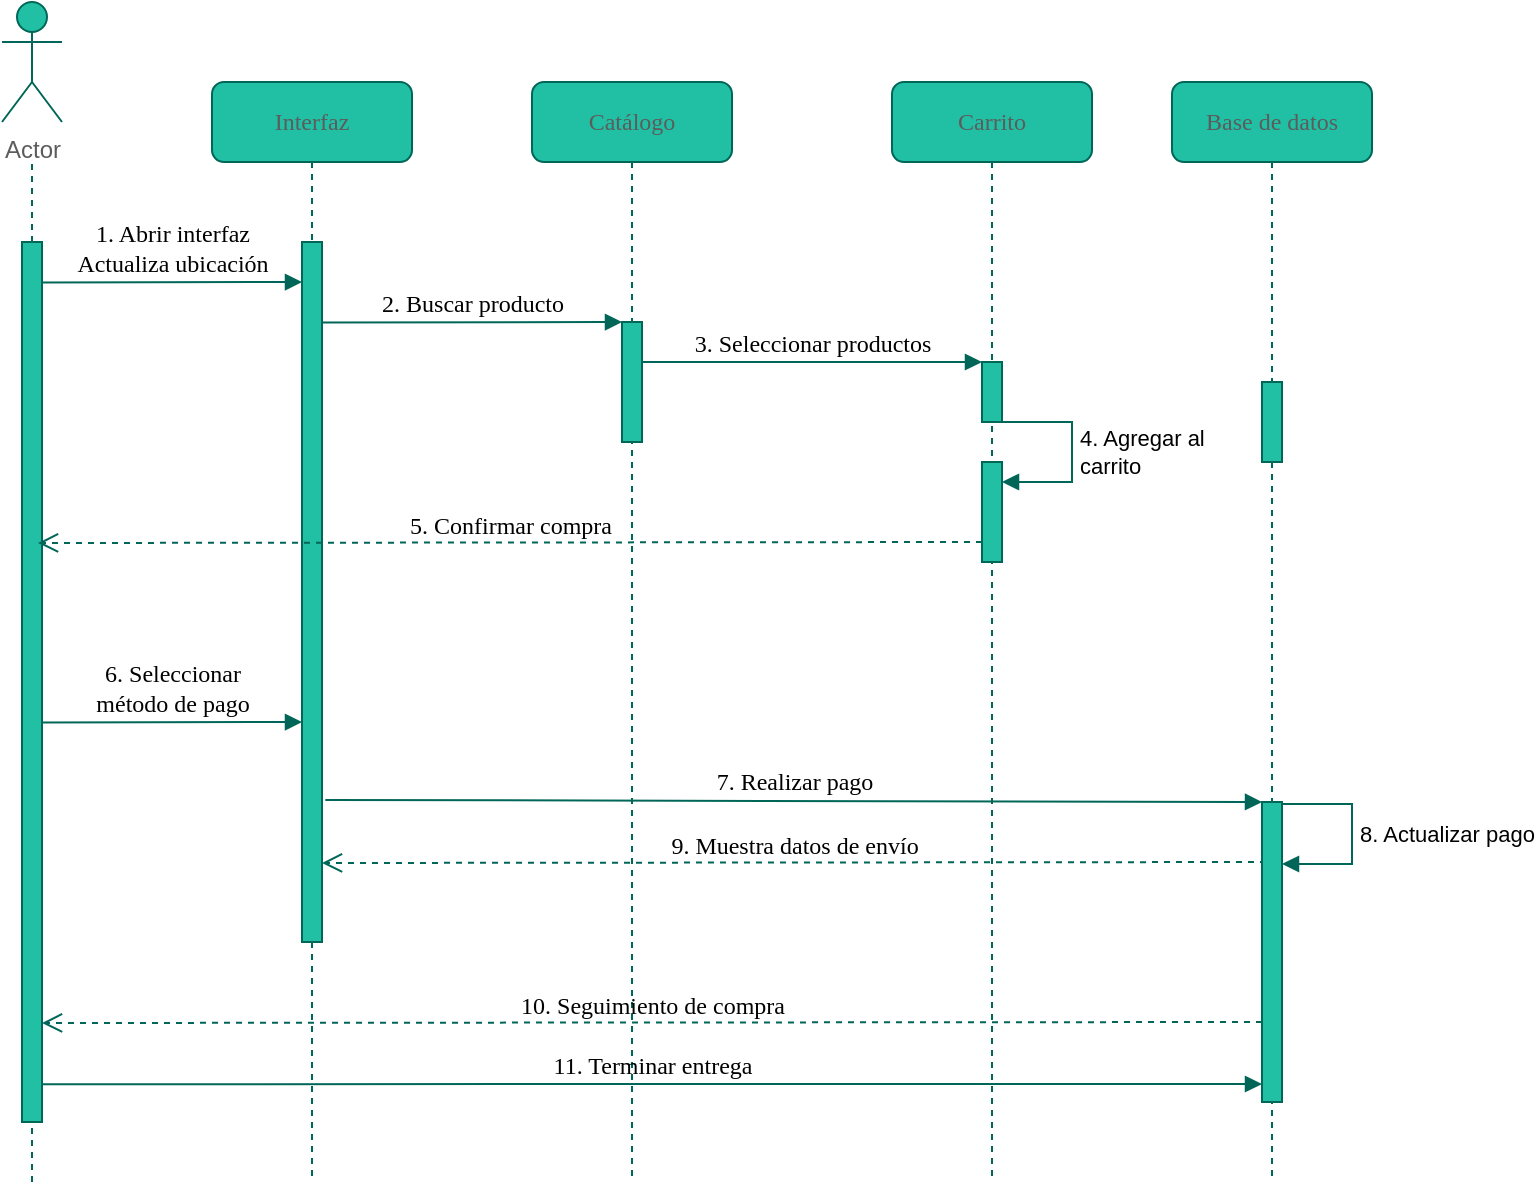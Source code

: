 <mxfile version="26.2.4">
  <diagram name="Page-1" id="13e1069c-82ec-6db2-03f1-153e76fe0fe0">
    <mxGraphModel dx="1580" dy="862" grid="1" gridSize="10" guides="1" tooltips="1" connect="1" arrows="1" fold="1" page="1" pageScale="1" pageWidth="1100" pageHeight="850" background="none" math="0" shadow="0">
      <root>
        <mxCell id="0" />
        <mxCell id="1" parent="0" />
        <mxCell id="7baba1c4bc27f4b0-2" value="Interfaz" style="shape=umlLifeline;perimeter=lifelinePerimeter;whiteSpace=wrap;html=1;container=1;collapsible=0;recursiveResize=0;outlineConnect=0;rounded=1;shadow=0;comic=0;labelBackgroundColor=none;strokeWidth=1;fontFamily=Verdana;fontSize=12;align=center;fillColor=#21C0A5;strokeColor=#006658;fontColor=#5C5C5C;" parent="1" vertex="1">
          <mxGeometry x="145" y="80" width="100" height="550" as="geometry" />
        </mxCell>
        <mxCell id="7baba1c4bc27f4b0-10" value="" style="html=1;points=[];perimeter=orthogonalPerimeter;rounded=0;shadow=0;comic=0;labelBackgroundColor=none;strokeWidth=1;fontFamily=Verdana;fontSize=12;align=center;fillColor=#21C0A5;strokeColor=#006658;fontColor=#5C5C5C;" parent="7baba1c4bc27f4b0-2" vertex="1">
          <mxGeometry x="45" y="80" width="10" height="350" as="geometry" />
        </mxCell>
        <mxCell id="7baba1c4bc27f4b0-11" value="1. Abrir interfaz&lt;div&gt;Actualiza ubicación&lt;/div&gt;" style="html=1;verticalAlign=bottom;endArrow=block;entryX=0;entryY=0;labelBackgroundColor=none;fontFamily=Verdana;fontSize=12;edgeStyle=elbowEdgeStyle;elbow=vertical;strokeColor=#006658;fontColor=default;" parent="7baba1c4bc27f4b0-2" edge="1">
          <mxGeometry relative="1" as="geometry">
            <mxPoint x="-85" y="100.2" as="sourcePoint" />
            <mxPoint x="45" y="100" as="targetPoint" />
          </mxGeometry>
        </mxCell>
        <mxCell id="b7Zmeeu4n3e-tsLZGdOd-5" value="6. Seleccionar&lt;br&gt;método de pago" style="html=1;verticalAlign=bottom;endArrow=block;entryX=0;entryY=0;labelBackgroundColor=none;fontFamily=Verdana;fontSize=12;edgeStyle=elbowEdgeStyle;elbow=vertical;strokeColor=#006658;fontColor=default;" edge="1" parent="7baba1c4bc27f4b0-2">
          <mxGeometry relative="1" as="geometry">
            <mxPoint x="-85" y="320.2" as="sourcePoint" />
            <mxPoint x="45" y="320" as="targetPoint" />
          </mxGeometry>
        </mxCell>
        <mxCell id="7baba1c4bc27f4b0-3" value="Catálogo" style="shape=umlLifeline;perimeter=lifelinePerimeter;whiteSpace=wrap;html=1;container=1;collapsible=0;recursiveResize=0;outlineConnect=0;rounded=1;shadow=0;comic=0;labelBackgroundColor=none;strokeWidth=1;fontFamily=Verdana;fontSize=12;align=center;fillColor=#21C0A5;strokeColor=#006658;fontColor=#5C5C5C;" parent="1" vertex="1">
          <mxGeometry x="305" y="80" width="100" height="550" as="geometry" />
        </mxCell>
        <mxCell id="7baba1c4bc27f4b0-13" value="" style="html=1;points=[];perimeter=orthogonalPerimeter;rounded=0;shadow=0;comic=0;labelBackgroundColor=none;strokeWidth=1;fontFamily=Verdana;fontSize=12;align=center;fillColor=#21C0A5;strokeColor=#006658;fontColor=#5C5C5C;" parent="7baba1c4bc27f4b0-3" vertex="1">
          <mxGeometry x="45" y="120" width="10" height="60" as="geometry" />
        </mxCell>
        <mxCell id="7baba1c4bc27f4b0-14" value="2. Buscar producto" style="html=1;verticalAlign=bottom;endArrow=block;entryX=0;entryY=0;labelBackgroundColor=none;fontFamily=Verdana;fontSize=12;edgeStyle=elbowEdgeStyle;elbow=vertical;strokeColor=#006658;fontColor=default;" parent="7baba1c4bc27f4b0-3" edge="1">
          <mxGeometry relative="1" as="geometry">
            <mxPoint x="-105" y="120.2" as="sourcePoint" />
            <mxPoint x="45" y="120.0" as="targetPoint" />
          </mxGeometry>
        </mxCell>
        <mxCell id="7baba1c4bc27f4b0-4" value="Carrito" style="shape=umlLifeline;perimeter=lifelinePerimeter;whiteSpace=wrap;html=1;container=1;collapsible=0;recursiveResize=0;outlineConnect=0;rounded=1;shadow=0;comic=0;labelBackgroundColor=none;strokeWidth=1;fontFamily=Verdana;fontSize=12;align=center;fillColor=#21C0A5;strokeColor=#006658;fontColor=#5C5C5C;" parent="1" vertex="1">
          <mxGeometry x="485" y="80" width="100" height="550" as="geometry" />
        </mxCell>
        <mxCell id="gSFl9IcKqL7DU1eWFif7-3" value="" style="html=1;points=[];perimeter=orthogonalPerimeter;rounded=0;shadow=0;comic=0;labelBackgroundColor=none;strokeWidth=1;fontFamily=Verdana;fontSize=12;align=center;fillColor=#21C0A5;strokeColor=#006658;fontColor=#5C5C5C;" parent="7baba1c4bc27f4b0-4" vertex="1">
          <mxGeometry x="45" y="190" width="10" height="50" as="geometry" />
        </mxCell>
        <mxCell id="b7Zmeeu4n3e-tsLZGdOd-1" value="4. Agregar al&lt;br&gt;carrito" style="html=1;align=left;spacingLeft=2;endArrow=block;rounded=0;edgeStyle=orthogonalEdgeStyle;curved=0;rounded=0;exitX=0.972;exitY=0.955;exitDx=0;exitDy=0;exitPerimeter=0;labelBackgroundColor=none;strokeColor=#006658;fontColor=default;" edge="1" parent="7baba1c4bc27f4b0-4" source="7baba1c4bc27f4b0-16">
          <mxGeometry x="0.009" relative="1" as="geometry">
            <mxPoint x="60" y="170" as="sourcePoint" />
            <Array as="points">
              <mxPoint x="55" y="170" />
              <mxPoint x="90" y="170" />
              <mxPoint x="90" y="200" />
            </Array>
            <mxPoint x="55" y="200" as="targetPoint" />
            <mxPoint as="offset" />
          </mxGeometry>
        </mxCell>
        <mxCell id="b7Zmeeu4n3e-tsLZGdOd-7" value="9. Muestra datos de envío" style="html=1;verticalAlign=bottom;endArrow=open;dashed=1;endSize=8;labelBackgroundColor=none;fontFamily=Verdana;fontSize=12;edgeStyle=elbowEdgeStyle;elbow=vertical;entryX=0.8;entryY=0.01;entryDx=0;entryDy=0;entryPerimeter=0;strokeColor=#006658;fontColor=default;" edge="1" parent="7baba1c4bc27f4b0-4">
          <mxGeometry x="0.001" relative="1" as="geometry">
            <mxPoint x="-285" y="391" as="targetPoint" />
            <Array as="points" />
            <mxPoint x="187" y="390" as="sourcePoint" />
            <mxPoint as="offset" />
          </mxGeometry>
        </mxCell>
        <mxCell id="7baba1c4bc27f4b0-5" value="Base de datos" style="shape=umlLifeline;perimeter=lifelinePerimeter;whiteSpace=wrap;html=1;container=1;collapsible=0;recursiveResize=0;outlineConnect=0;rounded=1;shadow=0;comic=0;labelBackgroundColor=none;strokeWidth=1;fontFamily=Verdana;fontSize=12;align=center;fillColor=#21C0A5;strokeColor=#006658;fontColor=#5C5C5C;" parent="1" vertex="1">
          <mxGeometry x="625" y="80" width="100" height="550" as="geometry" />
        </mxCell>
        <mxCell id="7baba1c4bc27f4b0-22" value="" style="html=1;points=[];perimeter=orthogonalPerimeter;rounded=0;shadow=0;comic=0;labelBackgroundColor=none;strokeWidth=1;fontFamily=Verdana;fontSize=12;align=center;fillColor=#21C0A5;strokeColor=#006658;fontColor=#5C5C5C;" parent="7baba1c4bc27f4b0-5" vertex="1">
          <mxGeometry x="45" y="360" width="10" height="150" as="geometry" />
        </mxCell>
        <mxCell id="b7Zmeeu4n3e-tsLZGdOd-6" value="8. Actualizar pago" style="html=1;align=left;spacingLeft=2;endArrow=block;rounded=0;edgeStyle=orthogonalEdgeStyle;curved=0;rounded=0;exitX=0.972;exitY=0.955;exitDx=0;exitDy=0;exitPerimeter=0;labelBackgroundColor=none;strokeColor=#006658;fontColor=default;" edge="1" parent="7baba1c4bc27f4b0-5">
          <mxGeometry x="0.009" relative="1" as="geometry">
            <mxPoint x="55" y="360" as="sourcePoint" />
            <Array as="points">
              <mxPoint x="55" y="361" />
              <mxPoint x="90" y="361" />
              <mxPoint x="90" y="391" />
            </Array>
            <mxPoint x="55" y="391" as="targetPoint" />
            <mxPoint as="offset" />
          </mxGeometry>
        </mxCell>
        <mxCell id="b7Zmeeu4n3e-tsLZGdOd-9" value="11. Terminar entrega" style="html=1;verticalAlign=bottom;endArrow=block;entryX=0;entryY=0;labelBackgroundColor=none;fontFamily=Verdana;fontSize=12;exitX=0.936;exitY=0.957;exitDx=0;exitDy=0;exitPerimeter=0;strokeColor=#006658;fontColor=default;" edge="1" parent="7baba1c4bc27f4b0-5" source="7baba1c4bc27f4b0-9">
          <mxGeometry relative="1" as="geometry">
            <mxPoint x="-555" y="500" as="sourcePoint" />
            <mxPoint x="45" y="501" as="targetPoint" />
          </mxGeometry>
        </mxCell>
        <mxCell id="7baba1c4bc27f4b0-16" value="" style="html=1;points=[];perimeter=orthogonalPerimeter;rounded=0;shadow=0;comic=0;labelBackgroundColor=none;strokeWidth=1;fontFamily=Verdana;fontSize=12;align=center;fillColor=#21C0A5;strokeColor=#006658;fontColor=#5C5C5C;" parent="1" vertex="1">
          <mxGeometry x="530" y="220" width="10" height="30" as="geometry" />
        </mxCell>
        <mxCell id="7baba1c4bc27f4b0-17" value="3. Seleccionar productos" style="html=1;verticalAlign=bottom;endArrow=block;labelBackgroundColor=none;fontFamily=Verdana;fontSize=12;edgeStyle=elbowEdgeStyle;elbow=vertical;strokeColor=#006658;fontColor=default;" parent="1" source="7baba1c4bc27f4b0-13" target="7baba1c4bc27f4b0-16" edge="1">
          <mxGeometry relative="1" as="geometry">
            <mxPoint x="415" y="220" as="sourcePoint" />
            <Array as="points">
              <mxPoint x="365" y="220" />
            </Array>
          </mxGeometry>
        </mxCell>
        <mxCell id="7baba1c4bc27f4b0-19" value="" style="html=1;points=[];perimeter=orthogonalPerimeter;rounded=0;shadow=0;comic=0;labelBackgroundColor=none;strokeWidth=1;fontFamily=Verdana;fontSize=12;align=center;fillColor=#21C0A5;strokeColor=#006658;fontColor=#5C5C5C;" parent="1" vertex="1">
          <mxGeometry x="670" y="230" width="10" height="40" as="geometry" />
        </mxCell>
        <mxCell id="b7Zmeeu4n3e-tsLZGdOd-4" value="" style="endArrow=none;dashed=1;html=1;rounded=0;labelBackgroundColor=none;strokeColor=#006658;fontColor=default;" edge="1" parent="1">
          <mxGeometry width="50" height="50" relative="1" as="geometry">
            <mxPoint x="55" y="630" as="sourcePoint" />
            <mxPoint x="55" y="410" as="targetPoint" />
          </mxGeometry>
        </mxCell>
        <mxCell id="7baba1c4bc27f4b0-23" value="7. Realizar pago" style="html=1;verticalAlign=bottom;endArrow=block;entryX=0;entryY=0;labelBackgroundColor=none;fontFamily=Verdana;fontSize=12;exitX=1.167;exitY=0.797;exitDx=0;exitDy=0;exitPerimeter=0;strokeColor=#006658;fontColor=default;" parent="1" source="7baba1c4bc27f4b0-10" target="7baba1c4bc27f4b0-22" edge="1">
          <mxGeometry relative="1" as="geometry">
            <mxPoint x="205" y="440" as="sourcePoint" />
          </mxGeometry>
        </mxCell>
        <mxCell id="gSFl9IcKqL7DU1eWFif7-1" value="Actor" style="shape=umlActor;verticalLabelPosition=bottom;verticalAlign=top;html=1;outlineConnect=0;labelBackgroundColor=none;fillColor=#21C0A5;strokeColor=#006658;fontColor=#5C5C5C;" parent="1" vertex="1">
          <mxGeometry x="40" y="40" width="30" height="60" as="geometry" />
        </mxCell>
        <mxCell id="gSFl9IcKqL7DU1eWFif7-2" value="" style="endArrow=none;dashed=1;html=1;rounded=0;labelBackgroundColor=none;strokeColor=#006658;fontColor=default;" parent="1" edge="1">
          <mxGeometry width="50" height="50" relative="1" as="geometry">
            <mxPoint x="55" y="310" as="sourcePoint" />
            <mxPoint x="55" y="120" as="targetPoint" />
          </mxGeometry>
        </mxCell>
        <mxCell id="7baba1c4bc27f4b0-9" value="" style="html=1;points=[];perimeter=orthogonalPerimeter;rounded=0;shadow=0;comic=0;labelBackgroundColor=none;strokeWidth=1;fontFamily=Verdana;fontSize=12;align=center;fillColor=#21C0A5;strokeColor=#006658;fontColor=#5C5C5C;" parent="1" vertex="1">
          <mxGeometry x="50" y="160" width="10" height="440" as="geometry" />
        </mxCell>
        <mxCell id="7baba1c4bc27f4b0-30" value="5. Confirmar compra" style="html=1;verticalAlign=bottom;endArrow=open;dashed=1;endSize=8;labelBackgroundColor=none;fontFamily=Verdana;fontSize=12;edgeStyle=elbowEdgeStyle;elbow=vertical;entryX=0.8;entryY=0.01;entryDx=0;entryDy=0;entryPerimeter=0;strokeColor=#006658;fontColor=default;" parent="1" edge="1">
          <mxGeometry x="0.001" relative="1" as="geometry">
            <mxPoint x="58" y="311" as="targetPoint" />
            <Array as="points" />
            <mxPoint x="530" y="310" as="sourcePoint" />
            <mxPoint as="offset" />
          </mxGeometry>
        </mxCell>
        <mxCell id="b7Zmeeu4n3e-tsLZGdOd-8" value="10. Seguimiento de compra" style="html=1;verticalAlign=bottom;endArrow=open;dashed=1;endSize=8;labelBackgroundColor=none;fontFamily=Verdana;fontSize=12;edgeStyle=elbowEdgeStyle;elbow=vertical;strokeColor=#006658;fontColor=default;" edge="1" parent="1">
          <mxGeometry x="0.001" relative="1" as="geometry">
            <mxPoint x="60" y="551" as="targetPoint" />
            <Array as="points" />
            <mxPoint x="670" y="550" as="sourcePoint" />
            <mxPoint as="offset" />
          </mxGeometry>
        </mxCell>
      </root>
    </mxGraphModel>
  </diagram>
</mxfile>
